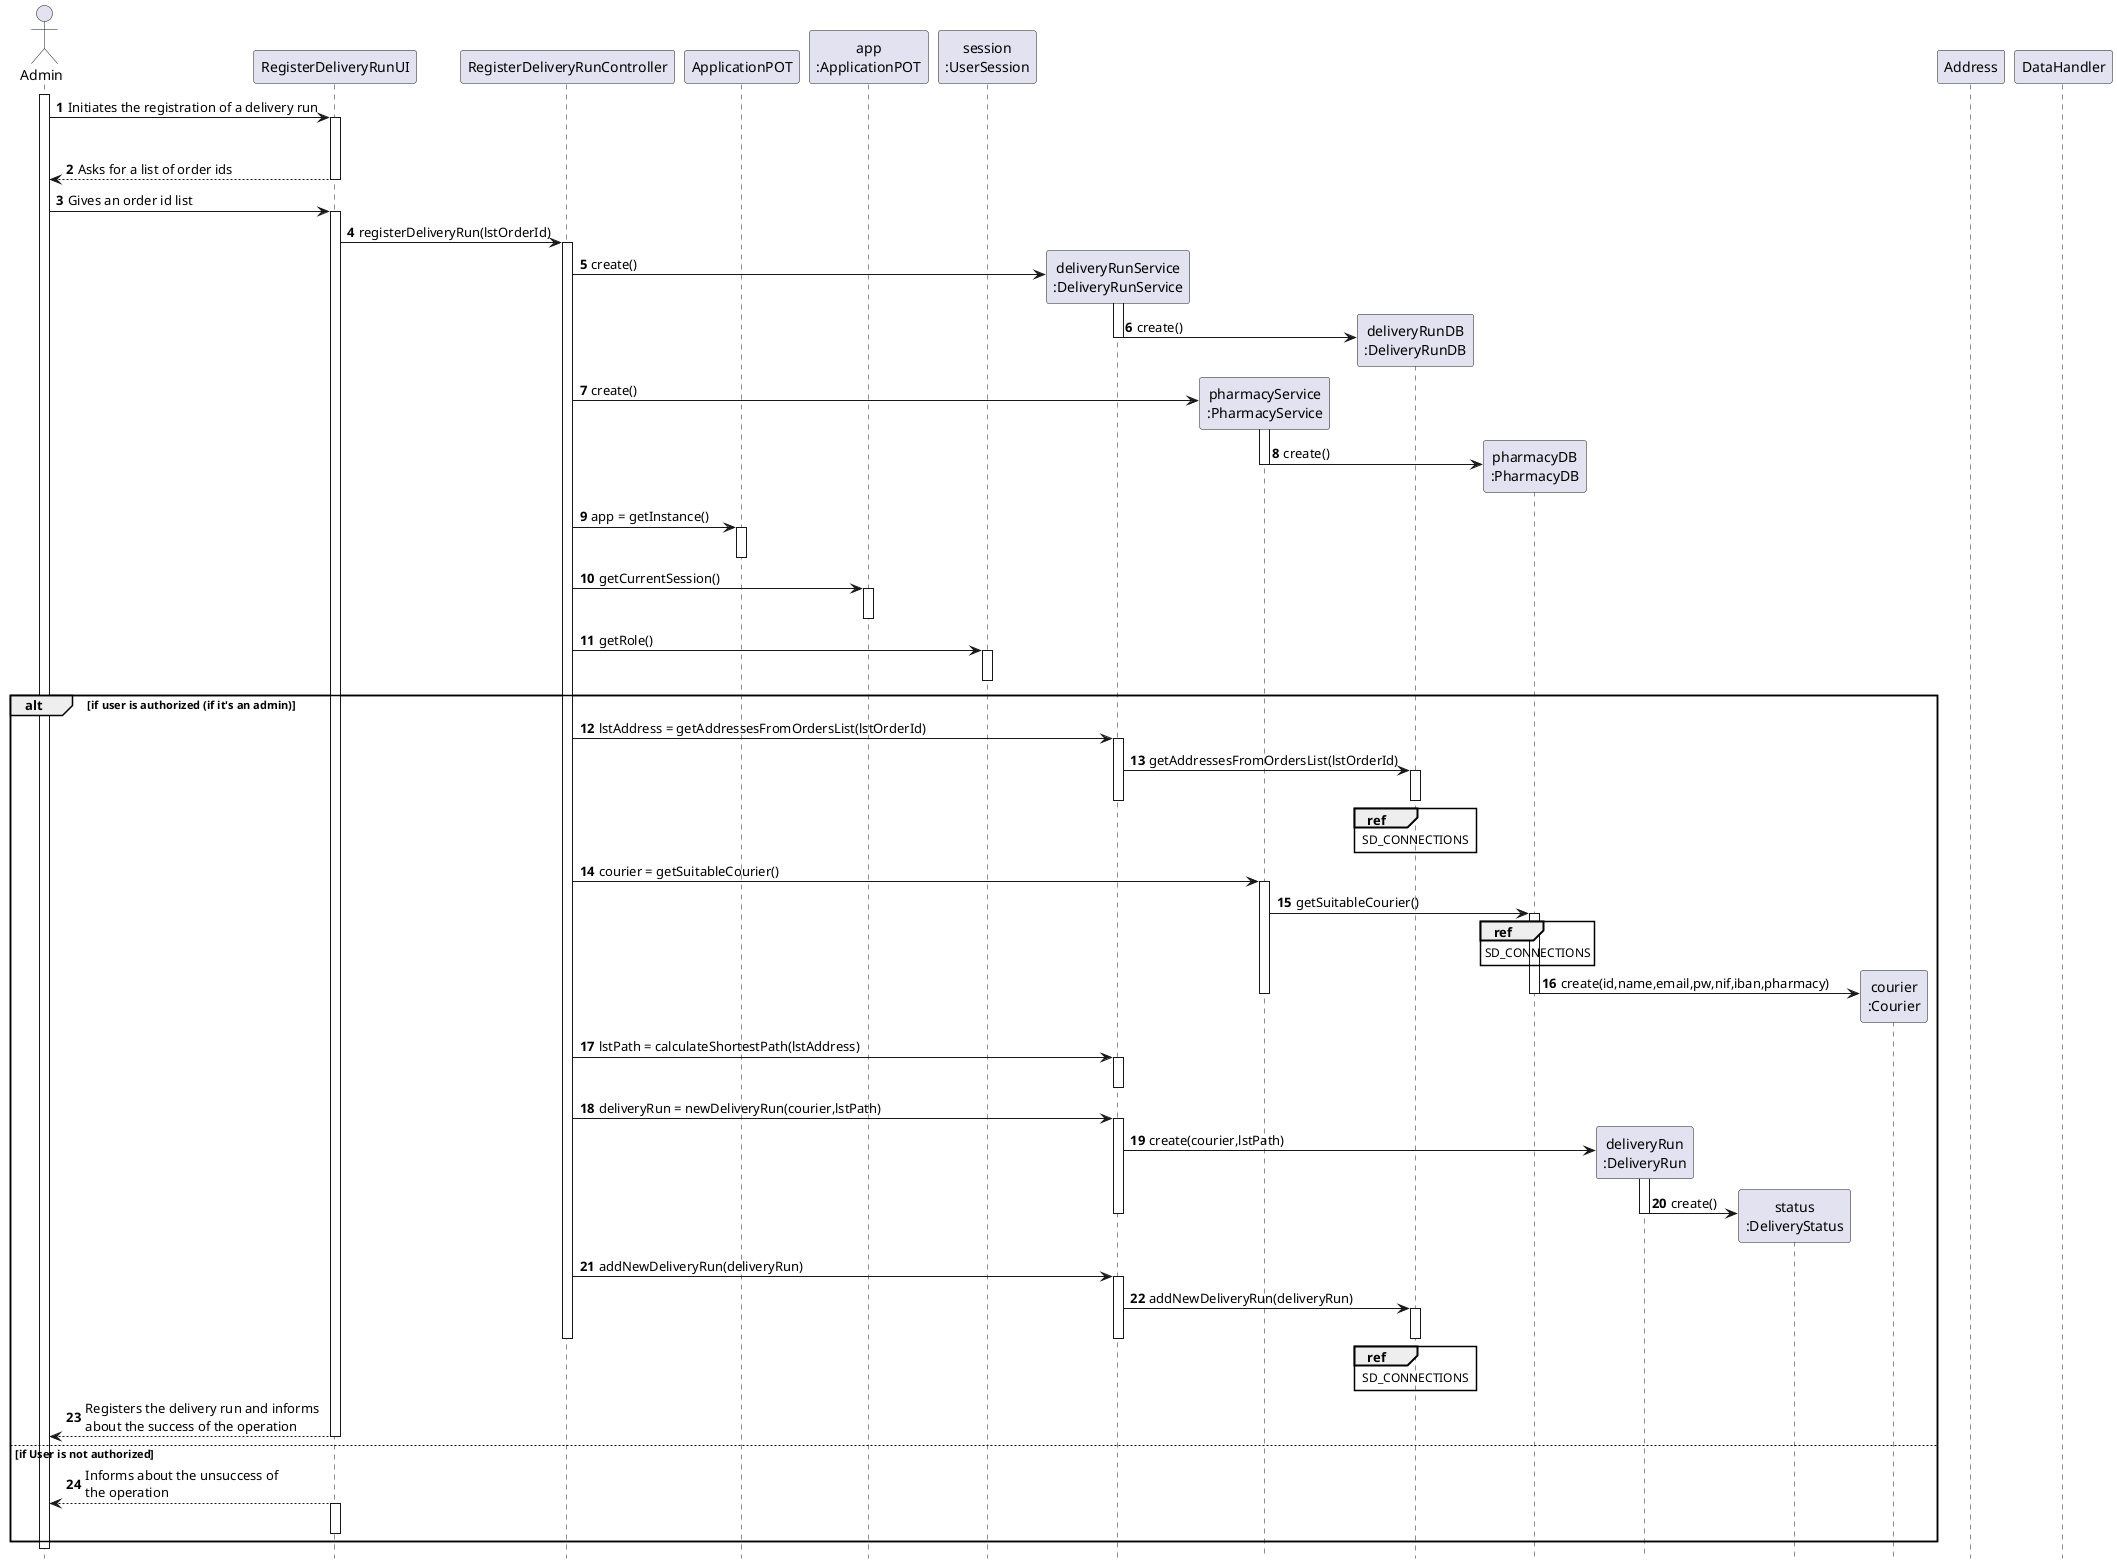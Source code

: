 @startuml
autonumber
hide footbox

actor "Admin" as U

participant "RegisterDeliveryRunUI" as UI
participant "RegisterDeliveryRunController" as CTRL
participant "ApplicationPOT" as _APP
participant "app\n:ApplicationPOT" as APP
participant "session\n:UserSession" as SESSION
participant "deliveryRunService\n:DeliveryRunService" as DRS
participant "pharmacyService\n:PharmacyService" as PS
participant "deliveryRunDB\n:DeliveryRunDB" as DB
participant "pharmacyDB\n:PharmacyDB" as PDB
participant "deliveryRun\n:DeliveryRun" as DR
participant "status\n:DeliveryStatus" as DS
participant "courier\n:Courier" as C
participant "Address" as A

participant "DataHandler" as DH

activate U

U -> UI : Initiates the registration of a delivery run
activate UI







deactivate CTRL


UI --> U: Asks for a list of order ids

deactivate UI




U -> UI : Gives an order id list
activate UI
UI -> CTRL : registerDeliveryRun(lstOrderId)
activate CTRL




CTRL -> DRS** : create()
activate DRS
DRS -> DB** : create()
deactivate DRS

CTRL -> PS** : create()
activate PS
PS -> PDB** : create()
deactivate PS
CTRL -> _APP: app = getInstance()
activate _APP
deactivate _APP

CTRL -> APP : getCurrentSession()
activate APP
deactivate APP

CTRL -> SESSION : getRole()
activate SESSION
deactivate SESSION

alt if user is authorized (if it's an admin)
CTRL -> DRS : lstAddress = getAddressesFromOrdersList(lstOrderId)
activate DRS
DRS -> DB : getAddressesFromOrdersList(lstOrderId)
activate DB

ref over DB
SD_CONNECTIONS
end ref
deactivate DB
deactivate DRS




CTRL -> PS : courier = getSuitableCourier()
activate PS
PS -> PDB : getSuitableCourier()
activate PDB
ref over PDB
SD_CONNECTIONS
end ref
PDB -> C** : create(id,name,email,pw,nif,iban,pharmacy)
deactivate DB
deactivate PS
deactivate PDB


CTRL -> DRS : lstPath = calculateShortestPath(lstAddress)
activate DRS
deactivate DRS
CTRL -> DRS : deliveryRun = newDeliveryRun(courier,lstPath)
activate DRS
DRS -> DR** : create(courier,lstPath)
activate DR
DR -> DS** : create()
deactivate DRS



deactivate DR

CTRL -> DRS : addNewDeliveryRun(deliveryRun)
activate DRS
DRS -> DB : addNewDeliveryRun(deliveryRun)
activate DB
deactivate DRS
ref over DB
SD_CONNECTIONS
end ref
deactivate DB


deactivate DB
deactivate DRS

deactivate CTRL

UI --> U : Registers the delivery run and informs\nabout the success of the operation
deactivate UI

else if User is not authorized


UI --> U : Informs about the unsuccess of\nthe operation
activate UI
deactivate UI
end








deactivate U


@enduml